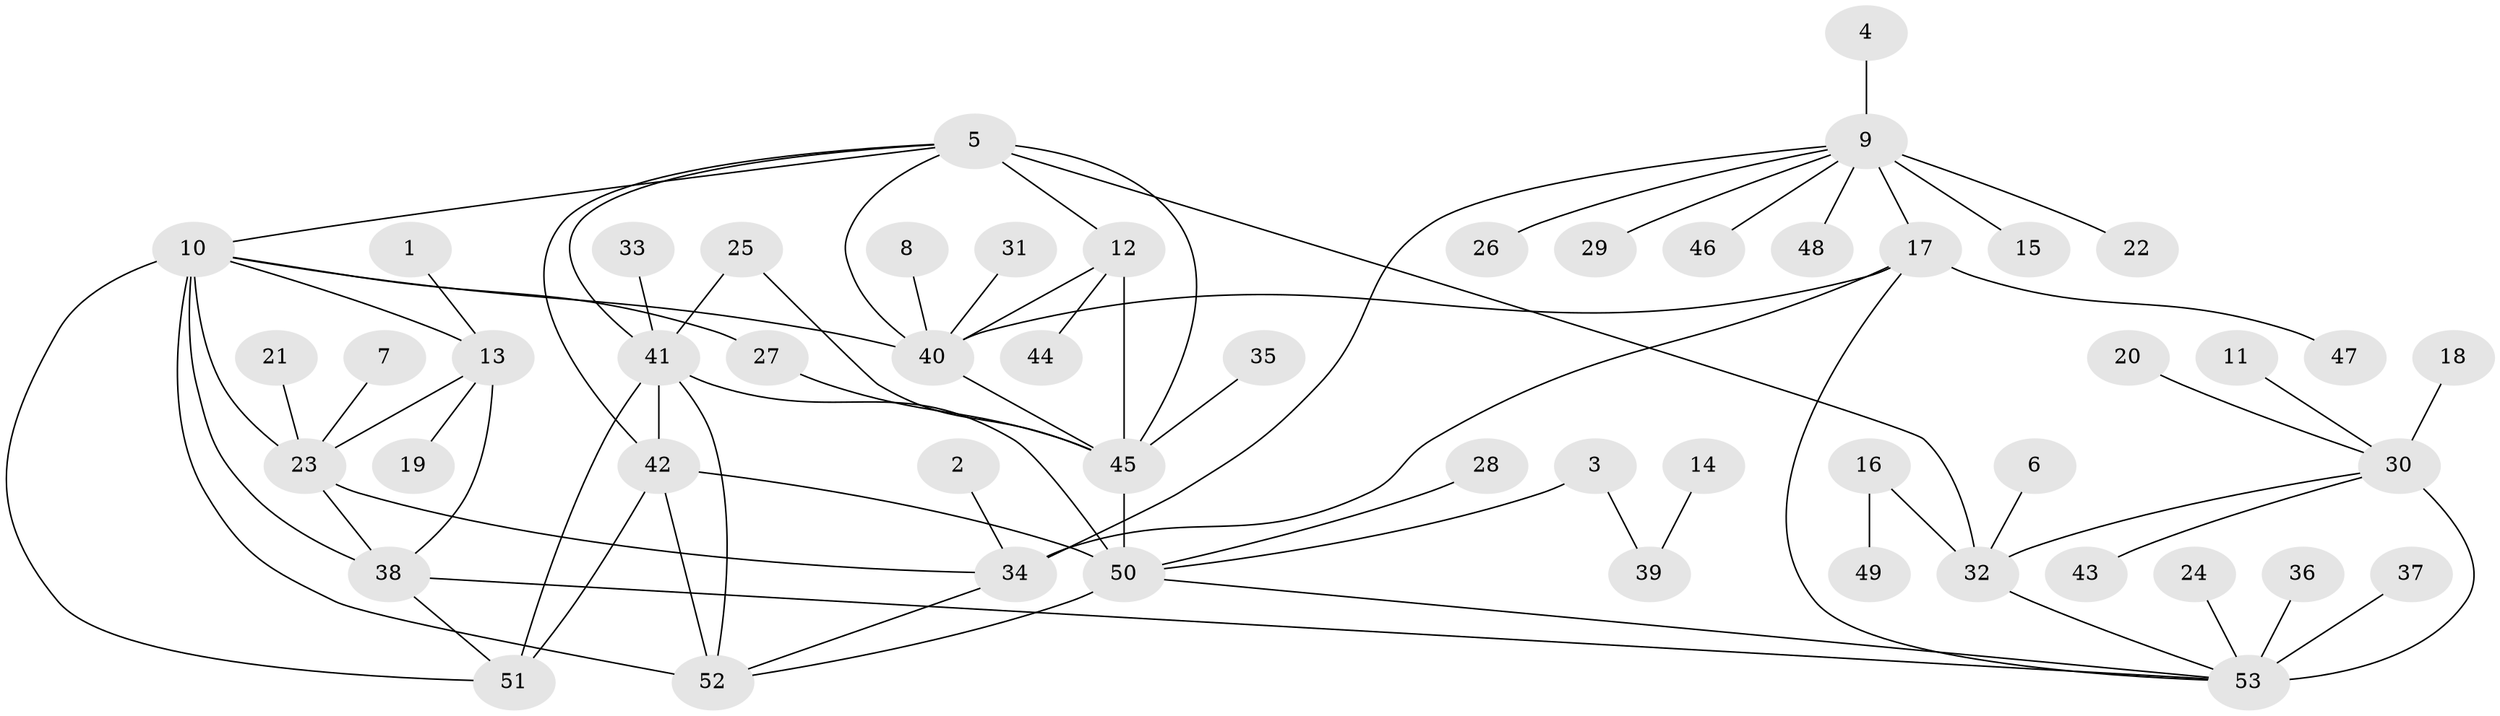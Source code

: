 // original degree distribution, {6: 0.018867924528301886, 10: 0.05660377358490566, 4: 0.02830188679245283, 8: 0.018867924528301886, 9: 0.03773584905660377, 7: 0.0660377358490566, 5: 0.018867924528301886, 1: 0.5849056603773585, 2: 0.12264150943396226, 3: 0.04716981132075472}
// Generated by graph-tools (version 1.1) at 2025/02/03/09/25 03:02:39]
// undirected, 53 vertices, 77 edges
graph export_dot {
graph [start="1"]
  node [color=gray90,style=filled];
  1;
  2;
  3;
  4;
  5;
  6;
  7;
  8;
  9;
  10;
  11;
  12;
  13;
  14;
  15;
  16;
  17;
  18;
  19;
  20;
  21;
  22;
  23;
  24;
  25;
  26;
  27;
  28;
  29;
  30;
  31;
  32;
  33;
  34;
  35;
  36;
  37;
  38;
  39;
  40;
  41;
  42;
  43;
  44;
  45;
  46;
  47;
  48;
  49;
  50;
  51;
  52;
  53;
  1 -- 13 [weight=1.0];
  2 -- 34 [weight=1.0];
  3 -- 39 [weight=1.0];
  3 -- 50 [weight=1.0];
  4 -- 9 [weight=1.0];
  5 -- 10 [weight=1.0];
  5 -- 12 [weight=2.0];
  5 -- 32 [weight=1.0];
  5 -- 40 [weight=1.0];
  5 -- 41 [weight=1.0];
  5 -- 42 [weight=1.0];
  5 -- 45 [weight=1.0];
  6 -- 32 [weight=1.0];
  7 -- 23 [weight=1.0];
  8 -- 40 [weight=1.0];
  9 -- 15 [weight=1.0];
  9 -- 17 [weight=4.0];
  9 -- 22 [weight=1.0];
  9 -- 26 [weight=1.0];
  9 -- 29 [weight=1.0];
  9 -- 34 [weight=2.0];
  9 -- 46 [weight=1.0];
  9 -- 48 [weight=1.0];
  10 -- 13 [weight=1.0];
  10 -- 23 [weight=1.0];
  10 -- 27 [weight=1.0];
  10 -- 38 [weight=2.0];
  10 -- 40 [weight=1.0];
  10 -- 51 [weight=1.0];
  10 -- 52 [weight=1.0];
  11 -- 30 [weight=1.0];
  12 -- 40 [weight=2.0];
  12 -- 44 [weight=1.0];
  12 -- 45 [weight=2.0];
  13 -- 19 [weight=1.0];
  13 -- 23 [weight=1.0];
  13 -- 38 [weight=2.0];
  14 -- 39 [weight=1.0];
  16 -- 32 [weight=1.0];
  16 -- 49 [weight=1.0];
  17 -- 34 [weight=2.0];
  17 -- 40 [weight=1.0];
  17 -- 47 [weight=1.0];
  17 -- 53 [weight=1.0];
  18 -- 30 [weight=1.0];
  20 -- 30 [weight=1.0];
  21 -- 23 [weight=1.0];
  23 -- 34 [weight=1.0];
  23 -- 38 [weight=2.0];
  24 -- 53 [weight=1.0];
  25 -- 41 [weight=1.0];
  25 -- 45 [weight=1.0];
  27 -- 45 [weight=1.0];
  28 -- 50 [weight=1.0];
  30 -- 32 [weight=2.0];
  30 -- 43 [weight=1.0];
  30 -- 53 [weight=4.0];
  31 -- 40 [weight=1.0];
  32 -- 53 [weight=2.0];
  33 -- 41 [weight=1.0];
  34 -- 52 [weight=1.0];
  35 -- 45 [weight=1.0];
  36 -- 53 [weight=1.0];
  37 -- 53 [weight=1.0];
  38 -- 51 [weight=1.0];
  38 -- 53 [weight=1.0];
  40 -- 45 [weight=1.0];
  41 -- 42 [weight=2.0];
  41 -- 50 [weight=1.0];
  41 -- 51 [weight=1.0];
  41 -- 52 [weight=1.0];
  42 -- 50 [weight=2.0];
  42 -- 51 [weight=1.0];
  42 -- 52 [weight=2.0];
  45 -- 50 [weight=1.0];
  50 -- 52 [weight=1.0];
  50 -- 53 [weight=1.0];
}
